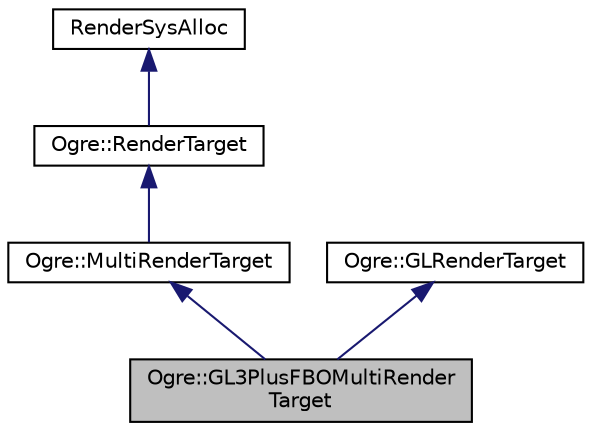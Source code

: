digraph "Ogre::GL3PlusFBOMultiRenderTarget"
{
  bgcolor="transparent";
  edge [fontname="Helvetica",fontsize="10",labelfontname="Helvetica",labelfontsize="10"];
  node [fontname="Helvetica",fontsize="10",shape=record];
  Node0 [label="Ogre::GL3PlusFBOMultiRender\lTarget",height=0.2,width=0.4,color="black", fillcolor="grey75", style="filled", fontcolor="black"];
  Node1 -> Node0 [dir="back",color="midnightblue",fontsize="10",style="solid",fontname="Helvetica"];
  Node1 [label="Ogre::MultiRenderTarget",height=0.2,width=0.4,color="black",URL="$class_ogre_1_1_multi_render_target.html",tooltip="This class represents a render target that renders to multiple RenderTextures at once. "];
  Node2 -> Node1 [dir="back",color="midnightblue",fontsize="10",style="solid",fontname="Helvetica"];
  Node2 [label="Ogre::RenderTarget",height=0.2,width=0.4,color="black",URL="$class_ogre_1_1_render_target.html",tooltip="A &#39;canvas&#39; which can receive the results of a rendering operation. "];
  Node3 -> Node2 [dir="back",color="midnightblue",fontsize="10",style="solid",fontname="Helvetica"];
  Node3 [label="RenderSysAlloc",height=0.2,width=0.4,color="black",URL="$class_ogre_1_1_allocated_object.html"];
  Node4 -> Node0 [dir="back",color="midnightblue",fontsize="10",style="solid",fontname="Helvetica"];
  Node4 [label="Ogre::GLRenderTarget",height=0.2,width=0.4,color="black",URL="$class_ogre_1_1_g_l_render_target.html"];
}

